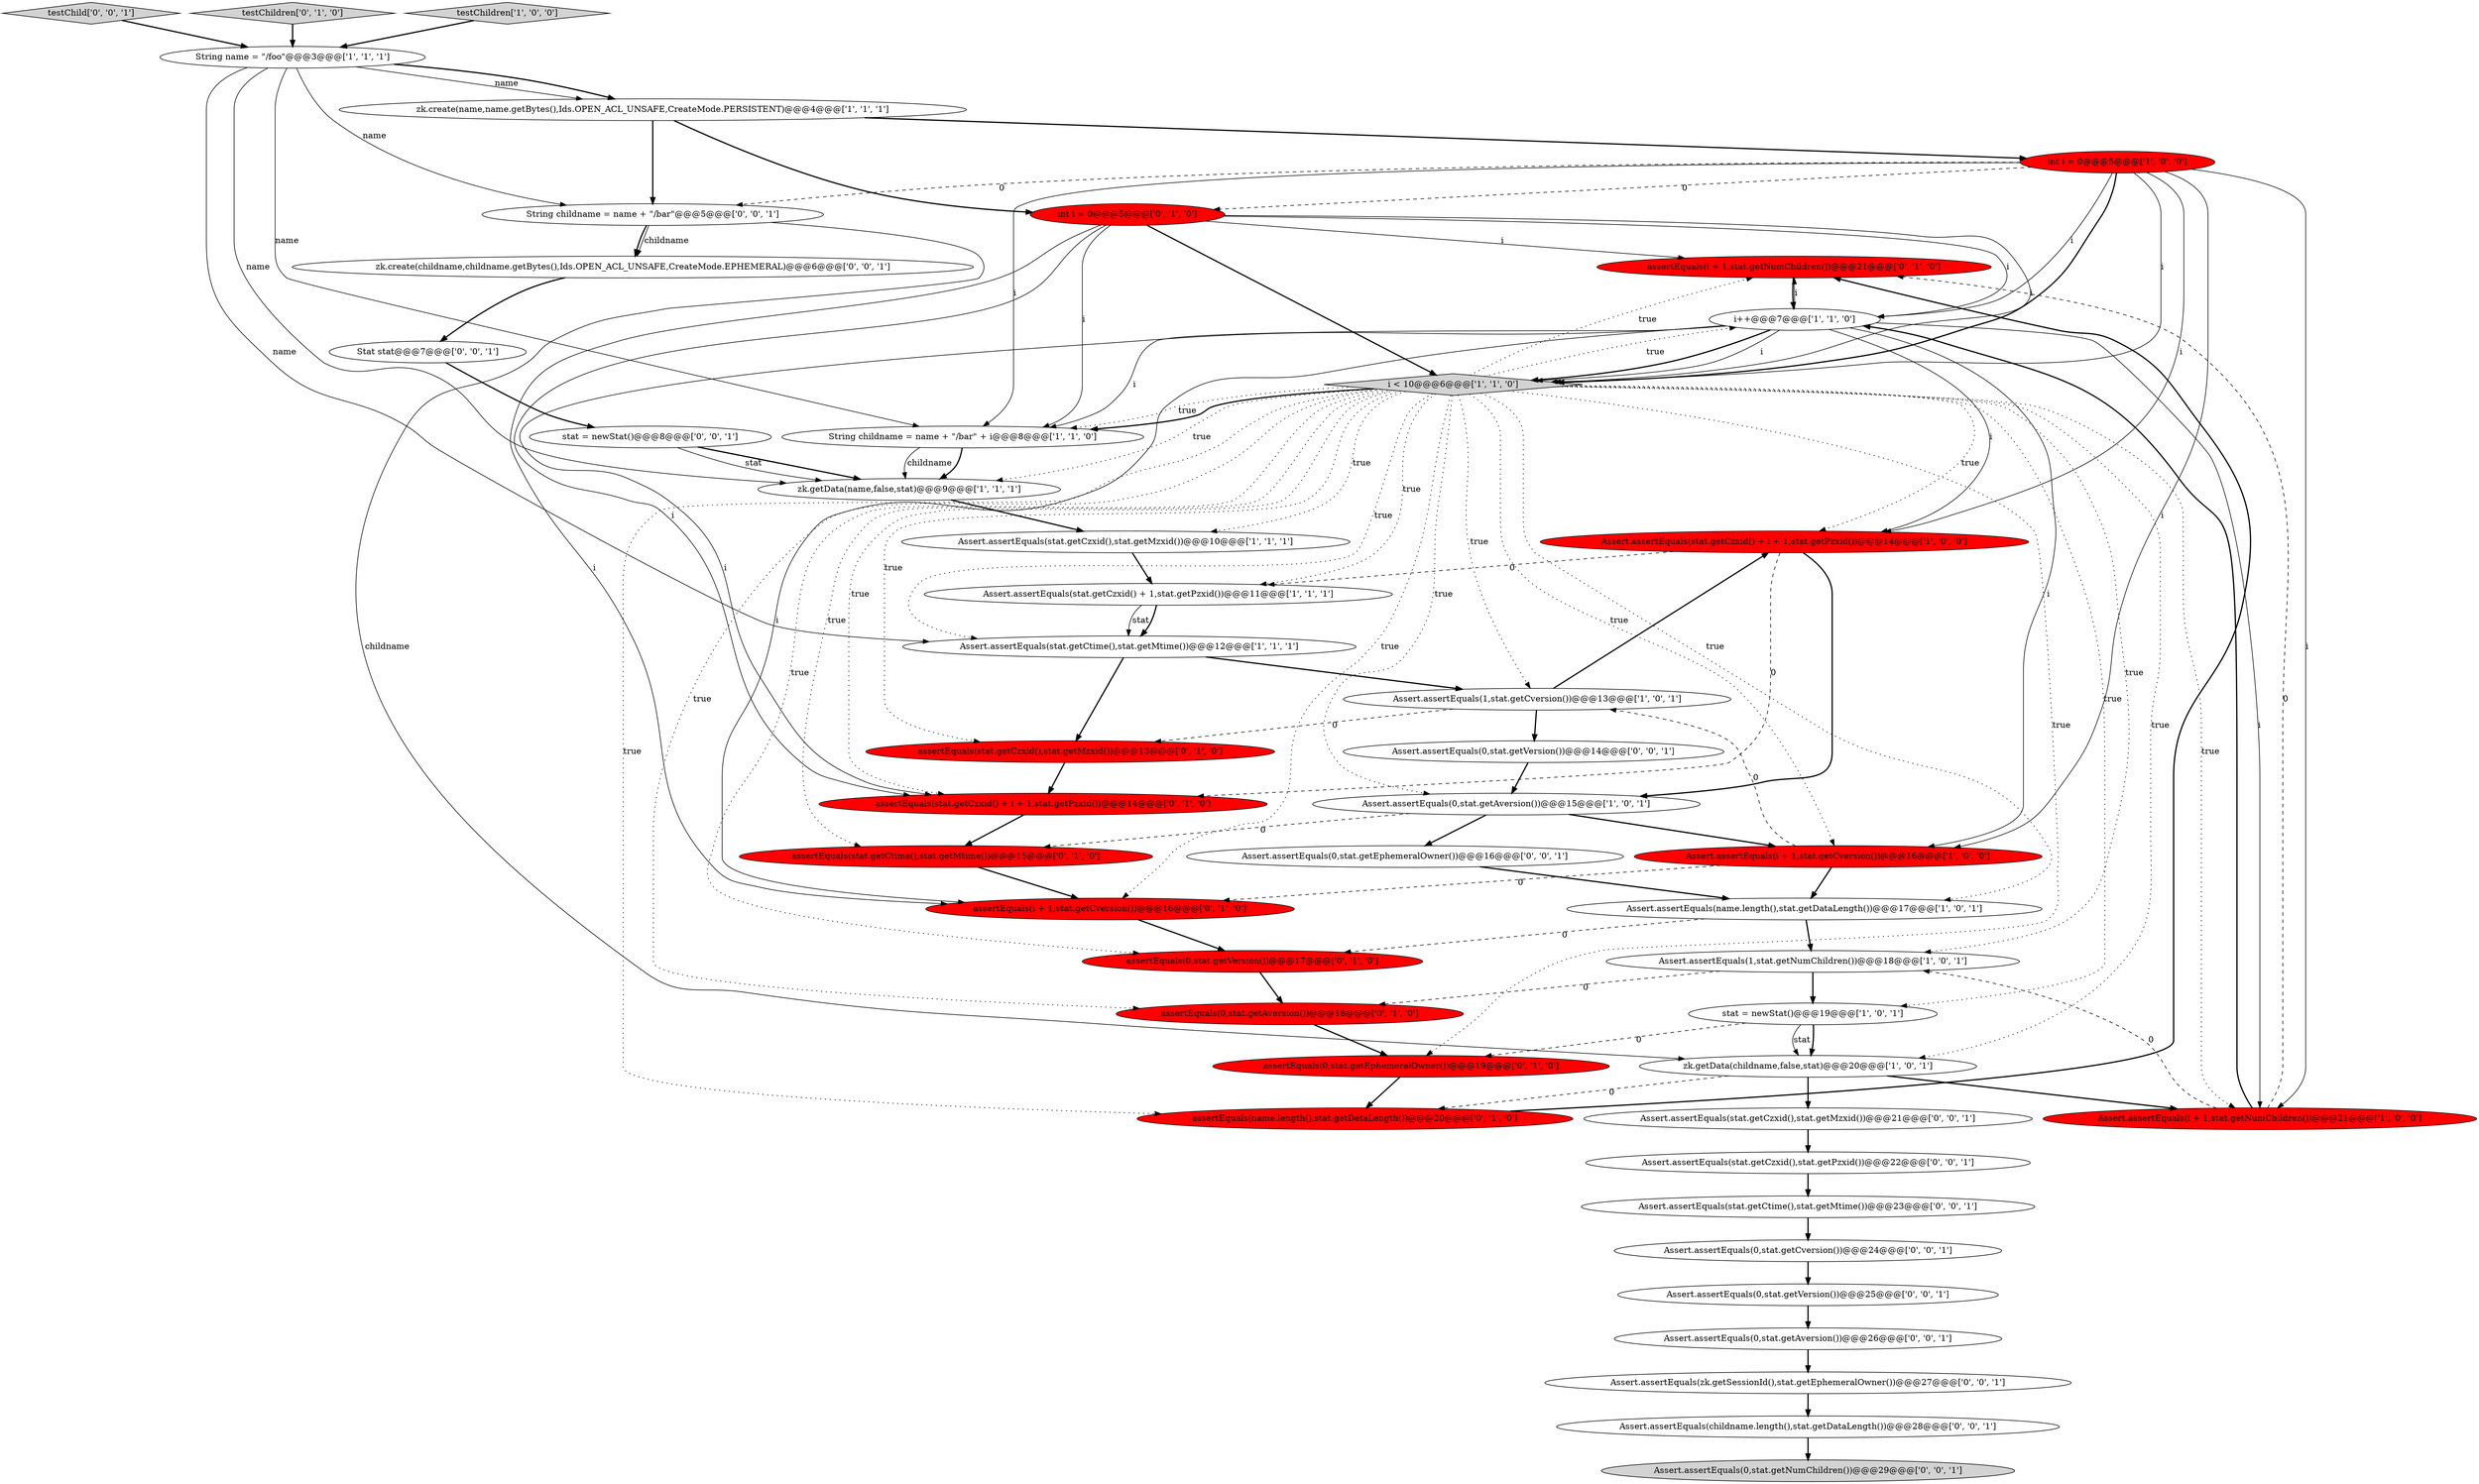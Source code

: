 digraph {
24 [style = filled, label = "int i = 0@@@5@@@['0', '1', '0']", fillcolor = red, shape = ellipse image = "AAA1AAABBB2BBB"];
10 [style = filled, label = "zk.create(name,name.getBytes(),Ids.OPEN_ACL_UNSAFE,CreateMode.PERSISTENT)@@@4@@@['1', '1', '1']", fillcolor = white, shape = ellipse image = "AAA0AAABBB1BBB"];
32 [style = filled, label = "Assert.assertEquals(stat.getCzxid(),stat.getPzxid())@@@22@@@['0', '0', '1']", fillcolor = white, shape = ellipse image = "AAA0AAABBB3BBB"];
18 [style = filled, label = "Assert.assertEquals(1,stat.getCversion())@@@13@@@['1', '0', '1']", fillcolor = white, shape = ellipse image = "AAA0AAABBB1BBB"];
6 [style = filled, label = "stat = newStat()@@@19@@@['1', '0', '1']", fillcolor = white, shape = ellipse image = "AAA0AAABBB1BBB"];
14 [style = filled, label = "Assert.assertEquals(stat.getCzxid() + i + 1,stat.getPzxid())@@@14@@@['1', '0', '0']", fillcolor = red, shape = ellipse image = "AAA1AAABBB1BBB"];
21 [style = filled, label = "assertEquals(i + 1,stat.getNumChildren())@@@21@@@['0', '1', '0']", fillcolor = red, shape = ellipse image = "AAA1AAABBB2BBB"];
25 [style = filled, label = "assertEquals(0,stat.getVersion())@@@17@@@['0', '1', '0']", fillcolor = red, shape = ellipse image = "AAA1AAABBB2BBB"];
29 [style = filled, label = "assertEquals(i + 1,stat.getCversion())@@@16@@@['0', '1', '0']", fillcolor = red, shape = ellipse image = "AAA1AAABBB2BBB"];
0 [style = filled, label = "int i = 0@@@5@@@['1', '0', '0']", fillcolor = red, shape = ellipse image = "AAA1AAABBB1BBB"];
28 [style = filled, label = "assertEquals(0,stat.getEphemeralOwner())@@@19@@@['0', '1', '0']", fillcolor = red, shape = ellipse image = "AAA1AAABBB2BBB"];
1 [style = filled, label = "Assert.assertEquals(stat.getCtime(),stat.getMtime())@@@12@@@['1', '1', '1']", fillcolor = white, shape = ellipse image = "AAA0AAABBB1BBB"];
22 [style = filled, label = "assertEquals(0,stat.getAversion())@@@18@@@['0', '1', '0']", fillcolor = red, shape = ellipse image = "AAA1AAABBB2BBB"];
39 [style = filled, label = "Assert.assertEquals(stat.getCzxid(),stat.getMzxid())@@@21@@@['0', '0', '1']", fillcolor = white, shape = ellipse image = "AAA0AAABBB3BBB"];
41 [style = filled, label = "testChild['0', '0', '1']", fillcolor = lightgray, shape = diamond image = "AAA0AAABBB3BBB"];
23 [style = filled, label = "testChildren['0', '1', '0']", fillcolor = lightgray, shape = diamond image = "AAA0AAABBB2BBB"];
30 [style = filled, label = "assertEquals(stat.getCzxid(),stat.getMzxid())@@@13@@@['0', '1', '0']", fillcolor = red, shape = ellipse image = "AAA1AAABBB2BBB"];
38 [style = filled, label = "Stat stat@@@7@@@['0', '0', '1']", fillcolor = white, shape = ellipse image = "AAA0AAABBB3BBB"];
45 [style = filled, label = "Assert.assertEquals(0,stat.getEphemeralOwner())@@@16@@@['0', '0', '1']", fillcolor = white, shape = ellipse image = "AAA0AAABBB3BBB"];
44 [style = filled, label = "zk.create(childname,childname.getBytes(),Ids.OPEN_ACL_UNSAFE,CreateMode.EPHEMERAL)@@@6@@@['0', '0', '1']", fillcolor = white, shape = ellipse image = "AAA0AAABBB3BBB"];
19 [style = filled, label = "Assert.assertEquals(i + 1,stat.getNumChildren())@@@21@@@['1', '0', '0']", fillcolor = red, shape = ellipse image = "AAA1AAABBB1BBB"];
37 [style = filled, label = "Assert.assertEquals(stat.getCtime(),stat.getMtime())@@@23@@@['0', '0', '1']", fillcolor = white, shape = ellipse image = "AAA0AAABBB3BBB"];
36 [style = filled, label = "Assert.assertEquals(0,stat.getVersion())@@@14@@@['0', '0', '1']", fillcolor = white, shape = ellipse image = "AAA0AAABBB3BBB"];
27 [style = filled, label = "assertEquals(stat.getCtime(),stat.getMtime())@@@15@@@['0', '1', '0']", fillcolor = red, shape = ellipse image = "AAA1AAABBB2BBB"];
5 [style = filled, label = "zk.getData(name,false,stat)@@@9@@@['1', '1', '1']", fillcolor = white, shape = ellipse image = "AAA0AAABBB1BBB"];
4 [style = filled, label = "String name = \"/foo\"@@@3@@@['1', '1', '1']", fillcolor = white, shape = ellipse image = "AAA0AAABBB1BBB"];
17 [style = filled, label = "Assert.assertEquals(stat.getCzxid() + 1,stat.getPzxid())@@@11@@@['1', '1', '1']", fillcolor = white, shape = ellipse image = "AAA0AAABBB1BBB"];
9 [style = filled, label = "String childname = name + \"/bar\" + i@@@8@@@['1', '1', '0']", fillcolor = white, shape = ellipse image = "AAA0AAABBB1BBB"];
7 [style = filled, label = "Assert.assertEquals(name.length(),stat.getDataLength())@@@17@@@['1', '0', '1']", fillcolor = white, shape = ellipse image = "AAA0AAABBB1BBB"];
34 [style = filled, label = "String childname = name + \"/bar\"@@@5@@@['0', '0', '1']", fillcolor = white, shape = ellipse image = "AAA0AAABBB3BBB"];
8 [style = filled, label = "i++@@@7@@@['1', '1', '0']", fillcolor = white, shape = ellipse image = "AAA0AAABBB1BBB"];
12 [style = filled, label = "Assert.assertEquals(i + 1,stat.getCversion())@@@16@@@['1', '0', '0']", fillcolor = red, shape = ellipse image = "AAA1AAABBB1BBB"];
26 [style = filled, label = "assertEquals(stat.getCzxid() + i + 1,stat.getPzxid())@@@14@@@['0', '1', '0']", fillcolor = red, shape = ellipse image = "AAA1AAABBB2BBB"];
3 [style = filled, label = "Assert.assertEquals(0,stat.getAversion())@@@15@@@['1', '0', '1']", fillcolor = white, shape = ellipse image = "AAA0AAABBB1BBB"];
33 [style = filled, label = "Assert.assertEquals(childname.length(),stat.getDataLength())@@@28@@@['0', '0', '1']", fillcolor = white, shape = ellipse image = "AAA0AAABBB3BBB"];
42 [style = filled, label = "Assert.assertEquals(0,stat.getAversion())@@@26@@@['0', '0', '1']", fillcolor = white, shape = ellipse image = "AAA0AAABBB3BBB"];
15 [style = filled, label = "Assert.assertEquals(1,stat.getNumChildren())@@@18@@@['1', '0', '1']", fillcolor = white, shape = ellipse image = "AAA0AAABBB1BBB"];
46 [style = filled, label = "Assert.assertEquals(zk.getSessionId(),stat.getEphemeralOwner())@@@27@@@['0', '0', '1']", fillcolor = white, shape = ellipse image = "AAA0AAABBB3BBB"];
11 [style = filled, label = "testChildren['1', '0', '0']", fillcolor = lightgray, shape = diamond image = "AAA0AAABBB1BBB"];
40 [style = filled, label = "stat = newStat()@@@8@@@['0', '0', '1']", fillcolor = white, shape = ellipse image = "AAA0AAABBB3BBB"];
2 [style = filled, label = "zk.getData(childname,false,stat)@@@20@@@['1', '0', '1']", fillcolor = white, shape = ellipse image = "AAA0AAABBB1BBB"];
13 [style = filled, label = "i < 10@@@6@@@['1', '1', '0']", fillcolor = lightgray, shape = diamond image = "AAA0AAABBB1BBB"];
20 [style = filled, label = "assertEquals(name.length(),stat.getDataLength())@@@20@@@['0', '1', '0']", fillcolor = red, shape = ellipse image = "AAA1AAABBB2BBB"];
31 [style = filled, label = "Assert.assertEquals(0,stat.getCversion())@@@24@@@['0', '0', '1']", fillcolor = white, shape = ellipse image = "AAA0AAABBB3BBB"];
35 [style = filled, label = "Assert.assertEquals(0,stat.getNumChildren())@@@29@@@['0', '0', '1']", fillcolor = lightgray, shape = ellipse image = "AAA0AAABBB3BBB"];
43 [style = filled, label = "Assert.assertEquals(0,stat.getVersion())@@@25@@@['0', '0', '1']", fillcolor = white, shape = ellipse image = "AAA0AAABBB3BBB"];
16 [style = filled, label = "Assert.assertEquals(stat.getCzxid(),stat.getMzxid())@@@10@@@['1', '1', '1']", fillcolor = white, shape = ellipse image = "AAA0AAABBB1BBB"];
14->3 [style = bold, label=""];
8->26 [style = solid, label="i"];
17->1 [style = solid, label="stat"];
32->37 [style = bold, label=""];
13->28 [style = dotted, label="true"];
0->13 [style = bold, label=""];
13->27 [style = dotted, label="true"];
25->22 [style = bold, label=""];
28->20 [style = bold, label=""];
18->30 [style = dashed, label="0"];
10->24 [style = bold, label=""];
13->20 [style = dotted, label="true"];
24->26 [style = solid, label="i"];
21->8 [style = bold, label=""];
43->42 [style = bold, label=""];
34->2 [style = solid, label="childname"];
13->5 [style = dotted, label="true"];
1->30 [style = bold, label=""];
12->7 [style = bold, label=""];
15->22 [style = dashed, label="0"];
45->7 [style = bold, label=""];
14->26 [style = dashed, label="0"];
4->9 [style = solid, label="name"];
37->31 [style = bold, label=""];
13->21 [style = dotted, label="true"];
4->10 [style = solid, label="name"];
4->1 [style = solid, label="name"];
7->25 [style = dashed, label="0"];
9->5 [style = bold, label=""];
0->34 [style = dashed, label="0"];
13->15 [style = dotted, label="true"];
24->21 [style = solid, label="i"];
13->9 [style = dotted, label="true"];
13->6 [style = dotted, label="true"];
13->17 [style = dotted, label="true"];
42->46 [style = bold, label=""];
13->3 [style = dotted, label="true"];
13->25 [style = dotted, label="true"];
30->26 [style = bold, label=""];
41->4 [style = bold, label=""];
13->19 [style = dotted, label="true"];
4->5 [style = solid, label="name"];
24->8 [style = solid, label="i"];
13->7 [style = dotted, label="true"];
16->17 [style = bold, label=""];
44->38 [style = bold, label=""];
6->2 [style = bold, label=""];
2->39 [style = bold, label=""];
26->27 [style = bold, label=""];
34->44 [style = solid, label="childname"];
10->34 [style = bold, label=""];
8->29 [style = solid, label="i"];
40->5 [style = bold, label=""];
13->22 [style = dotted, label="true"];
13->29 [style = dotted, label="true"];
10->0 [style = bold, label=""];
46->33 [style = bold, label=""];
0->8 [style = solid, label="i"];
8->19 [style = solid, label="i"];
24->29 [style = solid, label="i"];
27->29 [style = bold, label=""];
24->13 [style = bold, label=""];
19->15 [style = dashed, label="0"];
4->10 [style = bold, label=""];
13->16 [style = dotted, label="true"];
13->18 [style = dotted, label="true"];
17->1 [style = bold, label=""];
24->13 [style = solid, label="i"];
13->26 [style = dotted, label="true"];
3->45 [style = bold, label=""];
3->27 [style = dashed, label="0"];
11->4 [style = bold, label=""];
22->28 [style = bold, label=""];
3->12 [style = bold, label=""];
4->34 [style = solid, label="name"];
5->16 [style = bold, label=""];
13->2 [style = dotted, label="true"];
6->28 [style = dashed, label="0"];
13->30 [style = dotted, label="true"];
24->9 [style = solid, label="i"];
9->5 [style = solid, label="childname"];
13->8 [style = dotted, label="true"];
39->32 [style = bold, label=""];
34->44 [style = bold, label=""];
31->43 [style = bold, label=""];
7->15 [style = bold, label=""];
14->17 [style = dashed, label="0"];
13->9 [style = bold, label=""];
6->2 [style = solid, label="stat"];
38->40 [style = bold, label=""];
13->14 [style = dotted, label="true"];
8->12 [style = solid, label="i"];
8->13 [style = bold, label=""];
0->9 [style = solid, label="i"];
33->35 [style = bold, label=""];
8->21 [style = solid, label="i"];
2->19 [style = bold, label=""];
2->20 [style = dashed, label="0"];
13->12 [style = dotted, label="true"];
0->12 [style = solid, label="i"];
0->13 [style = solid, label="i"];
23->4 [style = bold, label=""];
40->5 [style = solid, label="stat"];
29->25 [style = bold, label=""];
1->18 [style = bold, label=""];
15->6 [style = bold, label=""];
18->36 [style = bold, label=""];
8->9 [style = solid, label="i"];
19->8 [style = bold, label=""];
8->13 [style = solid, label="i"];
20->21 [style = bold, label=""];
13->1 [style = dotted, label="true"];
0->14 [style = solid, label="i"];
19->21 [style = dashed, label="0"];
8->14 [style = solid, label="i"];
12->29 [style = dashed, label="0"];
0->24 [style = dashed, label="0"];
12->18 [style = dashed, label="0"];
0->19 [style = solid, label="i"];
18->14 [style = bold, label=""];
36->3 [style = bold, label=""];
}

